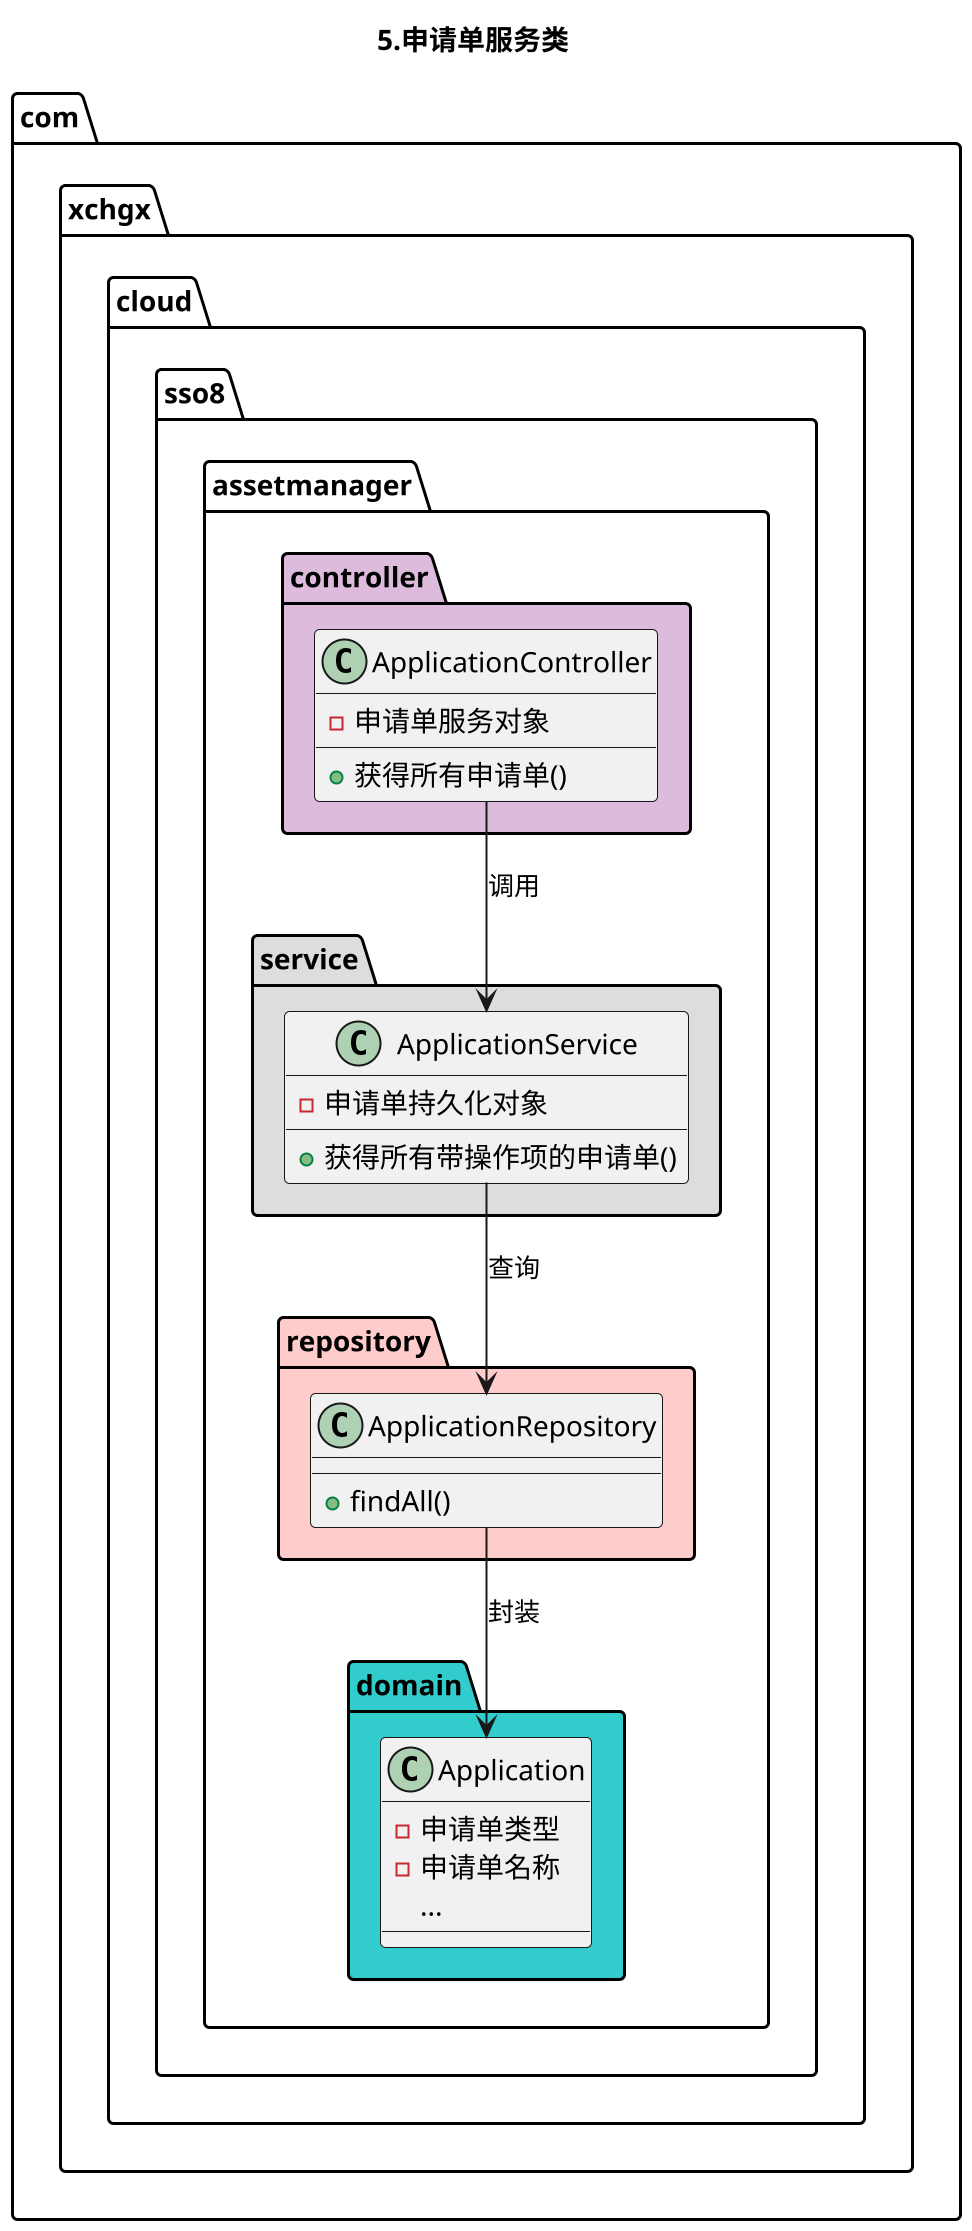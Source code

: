 @startuml
scale 2
title 5.申请单服务类
package com.xchgx.cloud.sso8.assetmanager.controller #dbd {
    class ApplicationController{
        -申请单服务对象
        +获得所有申请单()
    }
}
package com.xchgx.cloud.sso8.assetmanager.service #ddd {
    class ApplicationService{
        -申请单持久化对象
        +获得所有带操作项的申请单()
    }
}
package com.xchgx.cloud.sso8.assetmanager.repository #fcc {
    class ApplicationRepository{
        +findAll()
    }
}
package com.xchgx.cloud.sso8.assetmanager.domain #3cc {
    class Application{
        -申请单类型
        -申请单名称
        ...
    }
}
ApplicationController --> ApplicationService: 调用
ApplicationService --> ApplicationRepository: 查询
ApplicationRepository --> Application: 封装
@enduml
